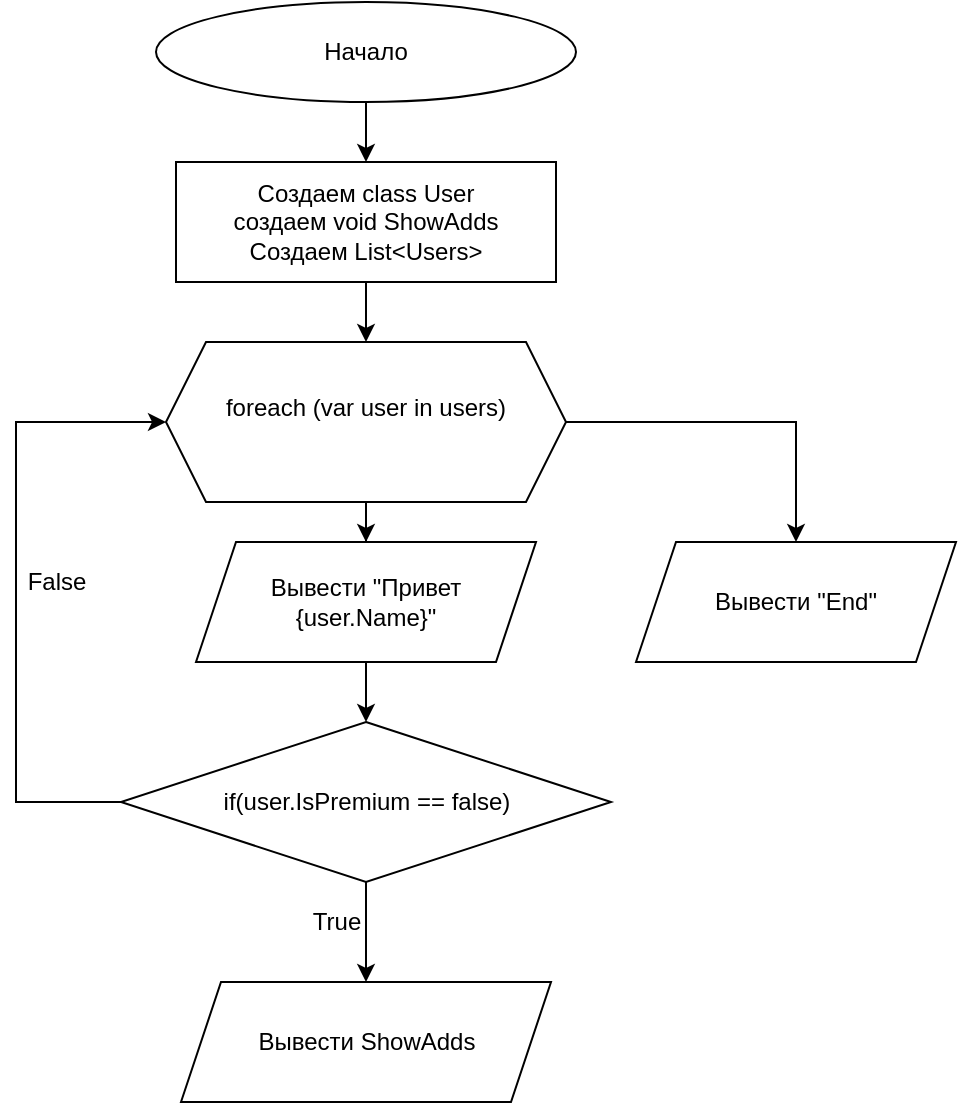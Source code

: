 <mxfile version="20.5.3" type="device"><diagram id="C5RBs43oDa-KdzZeNtuy" name="Page-1"><mxGraphModel dx="894" dy="609" grid="1" gridSize="10" guides="1" tooltips="1" connect="1" arrows="1" fold="1" page="1" pageScale="1" pageWidth="827" pageHeight="1169" math="0" shadow="0"><root><mxCell id="WIyWlLk6GJQsqaUBKTNV-0"/><mxCell id="WIyWlLk6GJQsqaUBKTNV-1" parent="WIyWlLk6GJQsqaUBKTNV-0"/><mxCell id="vxUId6CAG5gF2ZwGnQ1X-3" style="edgeStyle=orthogonalEdgeStyle;rounded=0;orthogonalLoop=1;jettySize=auto;html=1;exitX=0.5;exitY=1;exitDx=0;exitDy=0;entryX=0.5;entryY=0;entryDx=0;entryDy=0;" edge="1" parent="WIyWlLk6GJQsqaUBKTNV-1" source="vxUId6CAG5gF2ZwGnQ1X-0" target="vxUId6CAG5gF2ZwGnQ1X-2"><mxGeometry relative="1" as="geometry"/></mxCell><mxCell id="vxUId6CAG5gF2ZwGnQ1X-0" value="Начало" style="ellipse;whiteSpace=wrap;html=1;" vertex="1" parent="WIyWlLk6GJQsqaUBKTNV-1"><mxGeometry x="160" y="20" width="210" height="50" as="geometry"/></mxCell><mxCell id="vxUId6CAG5gF2ZwGnQ1X-7" value="" style="edgeStyle=orthogonalEdgeStyle;rounded=0;orthogonalLoop=1;jettySize=auto;html=1;" edge="1" parent="WIyWlLk6GJQsqaUBKTNV-1" source="vxUId6CAG5gF2ZwGnQ1X-1" target="vxUId6CAG5gF2ZwGnQ1X-6"><mxGeometry relative="1" as="geometry"/></mxCell><mxCell id="vxUId6CAG5gF2ZwGnQ1X-17" value="" style="edgeStyle=orthogonalEdgeStyle;rounded=0;orthogonalLoop=1;jettySize=auto;html=1;entryX=0.5;entryY=0;entryDx=0;entryDy=0;" edge="1" parent="WIyWlLk6GJQsqaUBKTNV-1" source="vxUId6CAG5gF2ZwGnQ1X-1" target="vxUId6CAG5gF2ZwGnQ1X-19"><mxGeometry relative="1" as="geometry"><mxPoint x="485" y="230" as="targetPoint"/></mxGeometry></mxCell><mxCell id="vxUId6CAG5gF2ZwGnQ1X-1" value="&lt;div&gt;foreach (var user in users)&lt;/div&gt;&lt;div&gt;&amp;nbsp; &amp;nbsp;&amp;nbsp;&lt;/div&gt;" style="shape=hexagon;perimeter=hexagonPerimeter2;whiteSpace=wrap;html=1;fixedSize=1;" vertex="1" parent="WIyWlLk6GJQsqaUBKTNV-1"><mxGeometry x="165" y="190" width="200" height="80" as="geometry"/></mxCell><mxCell id="vxUId6CAG5gF2ZwGnQ1X-10" style="edgeStyle=orthogonalEdgeStyle;rounded=0;orthogonalLoop=1;jettySize=auto;html=1;exitX=0.5;exitY=1;exitDx=0;exitDy=0;entryX=0.5;entryY=0;entryDx=0;entryDy=0;" edge="1" parent="WIyWlLk6GJQsqaUBKTNV-1" source="vxUId6CAG5gF2ZwGnQ1X-2" target="vxUId6CAG5gF2ZwGnQ1X-1"><mxGeometry relative="1" as="geometry"/></mxCell><mxCell id="vxUId6CAG5gF2ZwGnQ1X-2" value="Создаем class User&lt;br&gt;создаем void ShowAdds&lt;br&gt;Создаем List&amp;lt;Users&amp;gt;" style="rounded=0;whiteSpace=wrap;html=1;" vertex="1" parent="WIyWlLk6GJQsqaUBKTNV-1"><mxGeometry x="170" y="100" width="190" height="60" as="geometry"/></mxCell><mxCell id="vxUId6CAG5gF2ZwGnQ1X-9" value="" style="edgeStyle=orthogonalEdgeStyle;rounded=0;orthogonalLoop=1;jettySize=auto;html=1;" edge="1" parent="WIyWlLk6GJQsqaUBKTNV-1" source="vxUId6CAG5gF2ZwGnQ1X-6" target="vxUId6CAG5gF2ZwGnQ1X-8"><mxGeometry relative="1" as="geometry"/></mxCell><mxCell id="vxUId6CAG5gF2ZwGnQ1X-6" value="Вывести&amp;nbsp;&quot;Привет {user.Name}&quot;" style="shape=parallelogram;perimeter=parallelogramPerimeter;whiteSpace=wrap;html=1;fixedSize=1;" vertex="1" parent="WIyWlLk6GJQsqaUBKTNV-1"><mxGeometry x="180" y="290" width="170" height="60" as="geometry"/></mxCell><mxCell id="vxUId6CAG5gF2ZwGnQ1X-12" value="" style="edgeStyle=orthogonalEdgeStyle;rounded=0;orthogonalLoop=1;jettySize=auto;html=1;" edge="1" parent="WIyWlLk6GJQsqaUBKTNV-1" source="vxUId6CAG5gF2ZwGnQ1X-8"><mxGeometry relative="1" as="geometry"><mxPoint x="265" y="510" as="targetPoint"/></mxGeometry></mxCell><mxCell id="vxUId6CAG5gF2ZwGnQ1X-14" style="edgeStyle=orthogonalEdgeStyle;rounded=0;orthogonalLoop=1;jettySize=auto;html=1;exitX=0;exitY=0.5;exitDx=0;exitDy=0;entryX=0;entryY=0.5;entryDx=0;entryDy=0;" edge="1" parent="WIyWlLk6GJQsqaUBKTNV-1" source="vxUId6CAG5gF2ZwGnQ1X-8" target="vxUId6CAG5gF2ZwGnQ1X-1"><mxGeometry relative="1" as="geometry"><Array as="points"><mxPoint x="90" y="420"/><mxPoint x="90" y="230"/></Array></mxGeometry></mxCell><mxCell id="vxUId6CAG5gF2ZwGnQ1X-8" value="if(user.IsPremium == false)" style="rhombus;whiteSpace=wrap;html=1;" vertex="1" parent="WIyWlLk6GJQsqaUBKTNV-1"><mxGeometry x="142.5" y="380" width="245" height="80" as="geometry"/></mxCell><mxCell id="vxUId6CAG5gF2ZwGnQ1X-13" value="True" style="text;html=1;align=center;verticalAlign=middle;resizable=0;points=[];autosize=1;strokeColor=none;fillColor=none;" vertex="1" parent="WIyWlLk6GJQsqaUBKTNV-1"><mxGeometry x="225" y="465" width="50" height="30" as="geometry"/></mxCell><mxCell id="vxUId6CAG5gF2ZwGnQ1X-15" value="False" style="text;html=1;align=center;verticalAlign=middle;resizable=0;points=[];autosize=1;strokeColor=none;fillColor=none;" vertex="1" parent="WIyWlLk6GJQsqaUBKTNV-1"><mxGeometry x="85" y="295" width="50" height="30" as="geometry"/></mxCell><mxCell id="vxUId6CAG5gF2ZwGnQ1X-18" value="Вывести ShowAdds" style="shape=parallelogram;perimeter=parallelogramPerimeter;whiteSpace=wrap;html=1;fixedSize=1;" vertex="1" parent="WIyWlLk6GJQsqaUBKTNV-1"><mxGeometry x="172.5" y="510" width="185" height="60" as="geometry"/></mxCell><mxCell id="vxUId6CAG5gF2ZwGnQ1X-19" value="Вывести &quot;End&quot;" style="shape=parallelogram;perimeter=parallelogramPerimeter;whiteSpace=wrap;html=1;fixedSize=1;" vertex="1" parent="WIyWlLk6GJQsqaUBKTNV-1"><mxGeometry x="400" y="290" width="160" height="60" as="geometry"/></mxCell></root></mxGraphModel></diagram></mxfile>